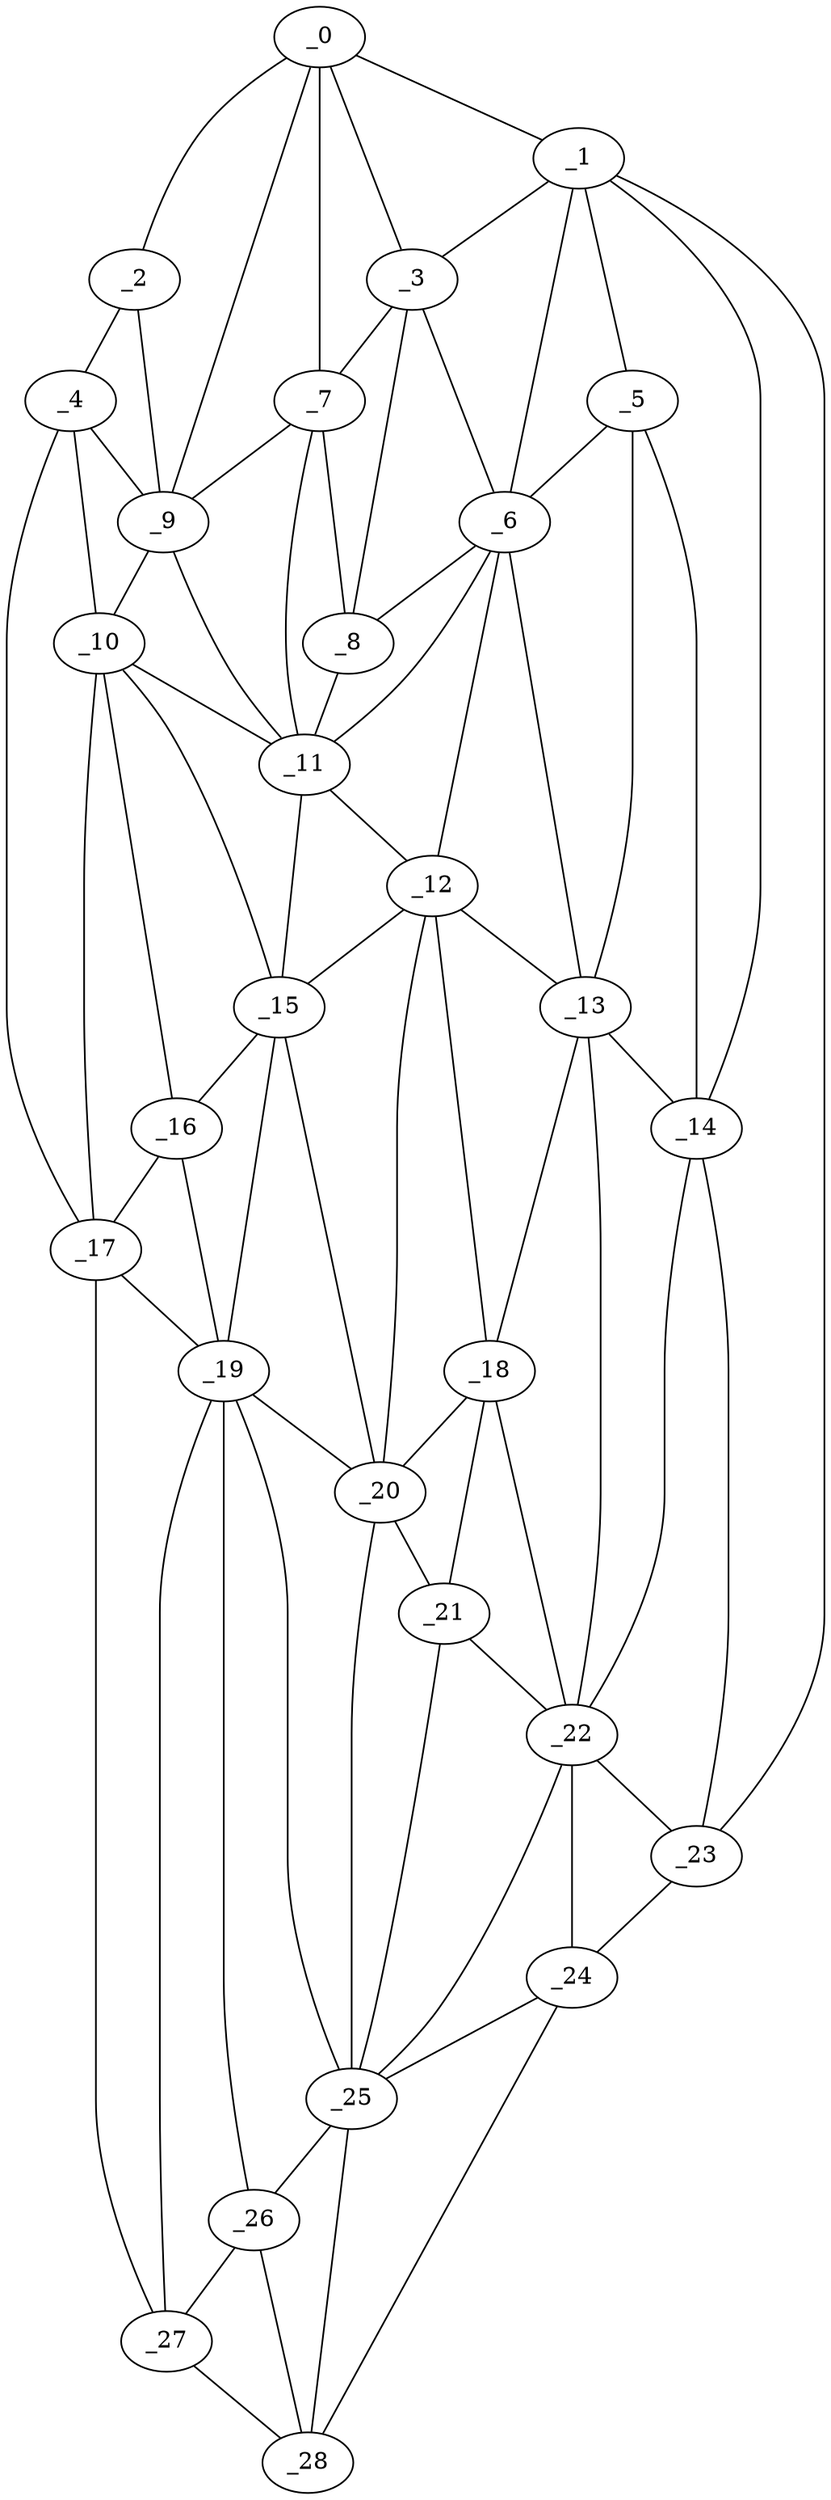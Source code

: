 graph "obj60__210.gxl" {
	_0	 [x=5,
		y=41];
	_1	 [x=7,
		y=88];
	_0 -- _1	 [valence=1];
	_2	 [x=12,
		y=27];
	_0 -- _2	 [valence=1];
	_3	 [x=12,
		y=63];
	_0 -- _3	 [valence=1];
	_7	 [x=24,
		y=48];
	_0 -- _7	 [valence=2];
	_9	 [x=28,
		y=40];
	_0 -- _9	 [valence=1];
	_1 -- _3	 [valence=2];
	_5	 [x=19,
		y=90];
	_1 -- _5	 [valence=2];
	_6	 [x=22,
		y=73];
	_1 -- _6	 [valence=1];
	_14	 [x=60,
		y=99];
	_1 -- _14	 [valence=2];
	_23	 [x=77,
		y=103];
	_1 -- _23	 [valence=1];
	_4	 [x=18,
		y=22];
	_2 -- _4	 [valence=1];
	_2 -- _9	 [valence=2];
	_3 -- _6	 [valence=1];
	_3 -- _7	 [valence=1];
	_8	 [x=24,
		y=54];
	_3 -- _8	 [valence=2];
	_4 -- _9	 [valence=1];
	_10	 [x=36,
		y=34];
	_4 -- _10	 [valence=2];
	_17	 [x=70,
		y=31];
	_4 -- _17	 [valence=1];
	_5 -- _6	 [valence=2];
	_13	 [x=60,
		y=82];
	_5 -- _13	 [valence=2];
	_5 -- _14	 [valence=2];
	_6 -- _8	 [valence=2];
	_11	 [x=36,
		y=46];
	_6 -- _11	 [valence=1];
	_12	 [x=59,
		y=51];
	_6 -- _12	 [valence=2];
	_6 -- _13	 [valence=2];
	_7 -- _8	 [valence=2];
	_7 -- _9	 [valence=2];
	_7 -- _11	 [valence=2];
	_8 -- _11	 [valence=2];
	_9 -- _10	 [valence=2];
	_9 -- _11	 [valence=2];
	_10 -- _11	 [valence=1];
	_15	 [x=61,
		y=47];
	_10 -- _15	 [valence=1];
	_16	 [x=63,
		y=41];
	_10 -- _16	 [valence=2];
	_10 -- _17	 [valence=2];
	_11 -- _12	 [valence=2];
	_11 -- _15	 [valence=1];
	_12 -- _13	 [valence=2];
	_12 -- _15	 [valence=2];
	_18	 [x=70,
		y=65];
	_12 -- _18	 [valence=1];
	_20	 [x=74,
		y=53];
	_12 -- _20	 [valence=1];
	_13 -- _14	 [valence=2];
	_13 -- _18	 [valence=2];
	_22	 [x=77,
		y=80];
	_13 -- _22	 [valence=2];
	_14 -- _22	 [valence=2];
	_14 -- _23	 [valence=1];
	_15 -- _16	 [valence=1];
	_19	 [x=71,
		y=42];
	_15 -- _19	 [valence=2];
	_15 -- _20	 [valence=1];
	_16 -- _17	 [valence=1];
	_16 -- _19	 [valence=2];
	_17 -- _19	 [valence=2];
	_27	 [x=121,
		y=43];
	_17 -- _27	 [valence=1];
	_18 -- _20	 [valence=2];
	_21	 [x=75,
		y=59];
	_18 -- _21	 [valence=2];
	_18 -- _22	 [valence=2];
	_19 -- _20	 [valence=2];
	_25	 [x=98,
		y=62];
	_19 -- _25	 [valence=2];
	_26	 [x=110,
		y=57];
	_19 -- _26	 [valence=2];
	_19 -- _27	 [valence=1];
	_20 -- _21	 [valence=2];
	_20 -- _25	 [valence=2];
	_21 -- _22	 [valence=2];
	_21 -- _25	 [valence=2];
	_22 -- _23	 [valence=2];
	_24	 [x=90,
		y=96];
	_22 -- _24	 [valence=2];
	_22 -- _25	 [valence=1];
	_23 -- _24	 [valence=1];
	_24 -- _25	 [valence=2];
	_28	 [x=126,
		y=66];
	_24 -- _28	 [valence=1];
	_25 -- _26	 [valence=2];
	_25 -- _28	 [valence=2];
	_26 -- _27	 [valence=2];
	_26 -- _28	 [valence=2];
	_27 -- _28	 [valence=1];
}
